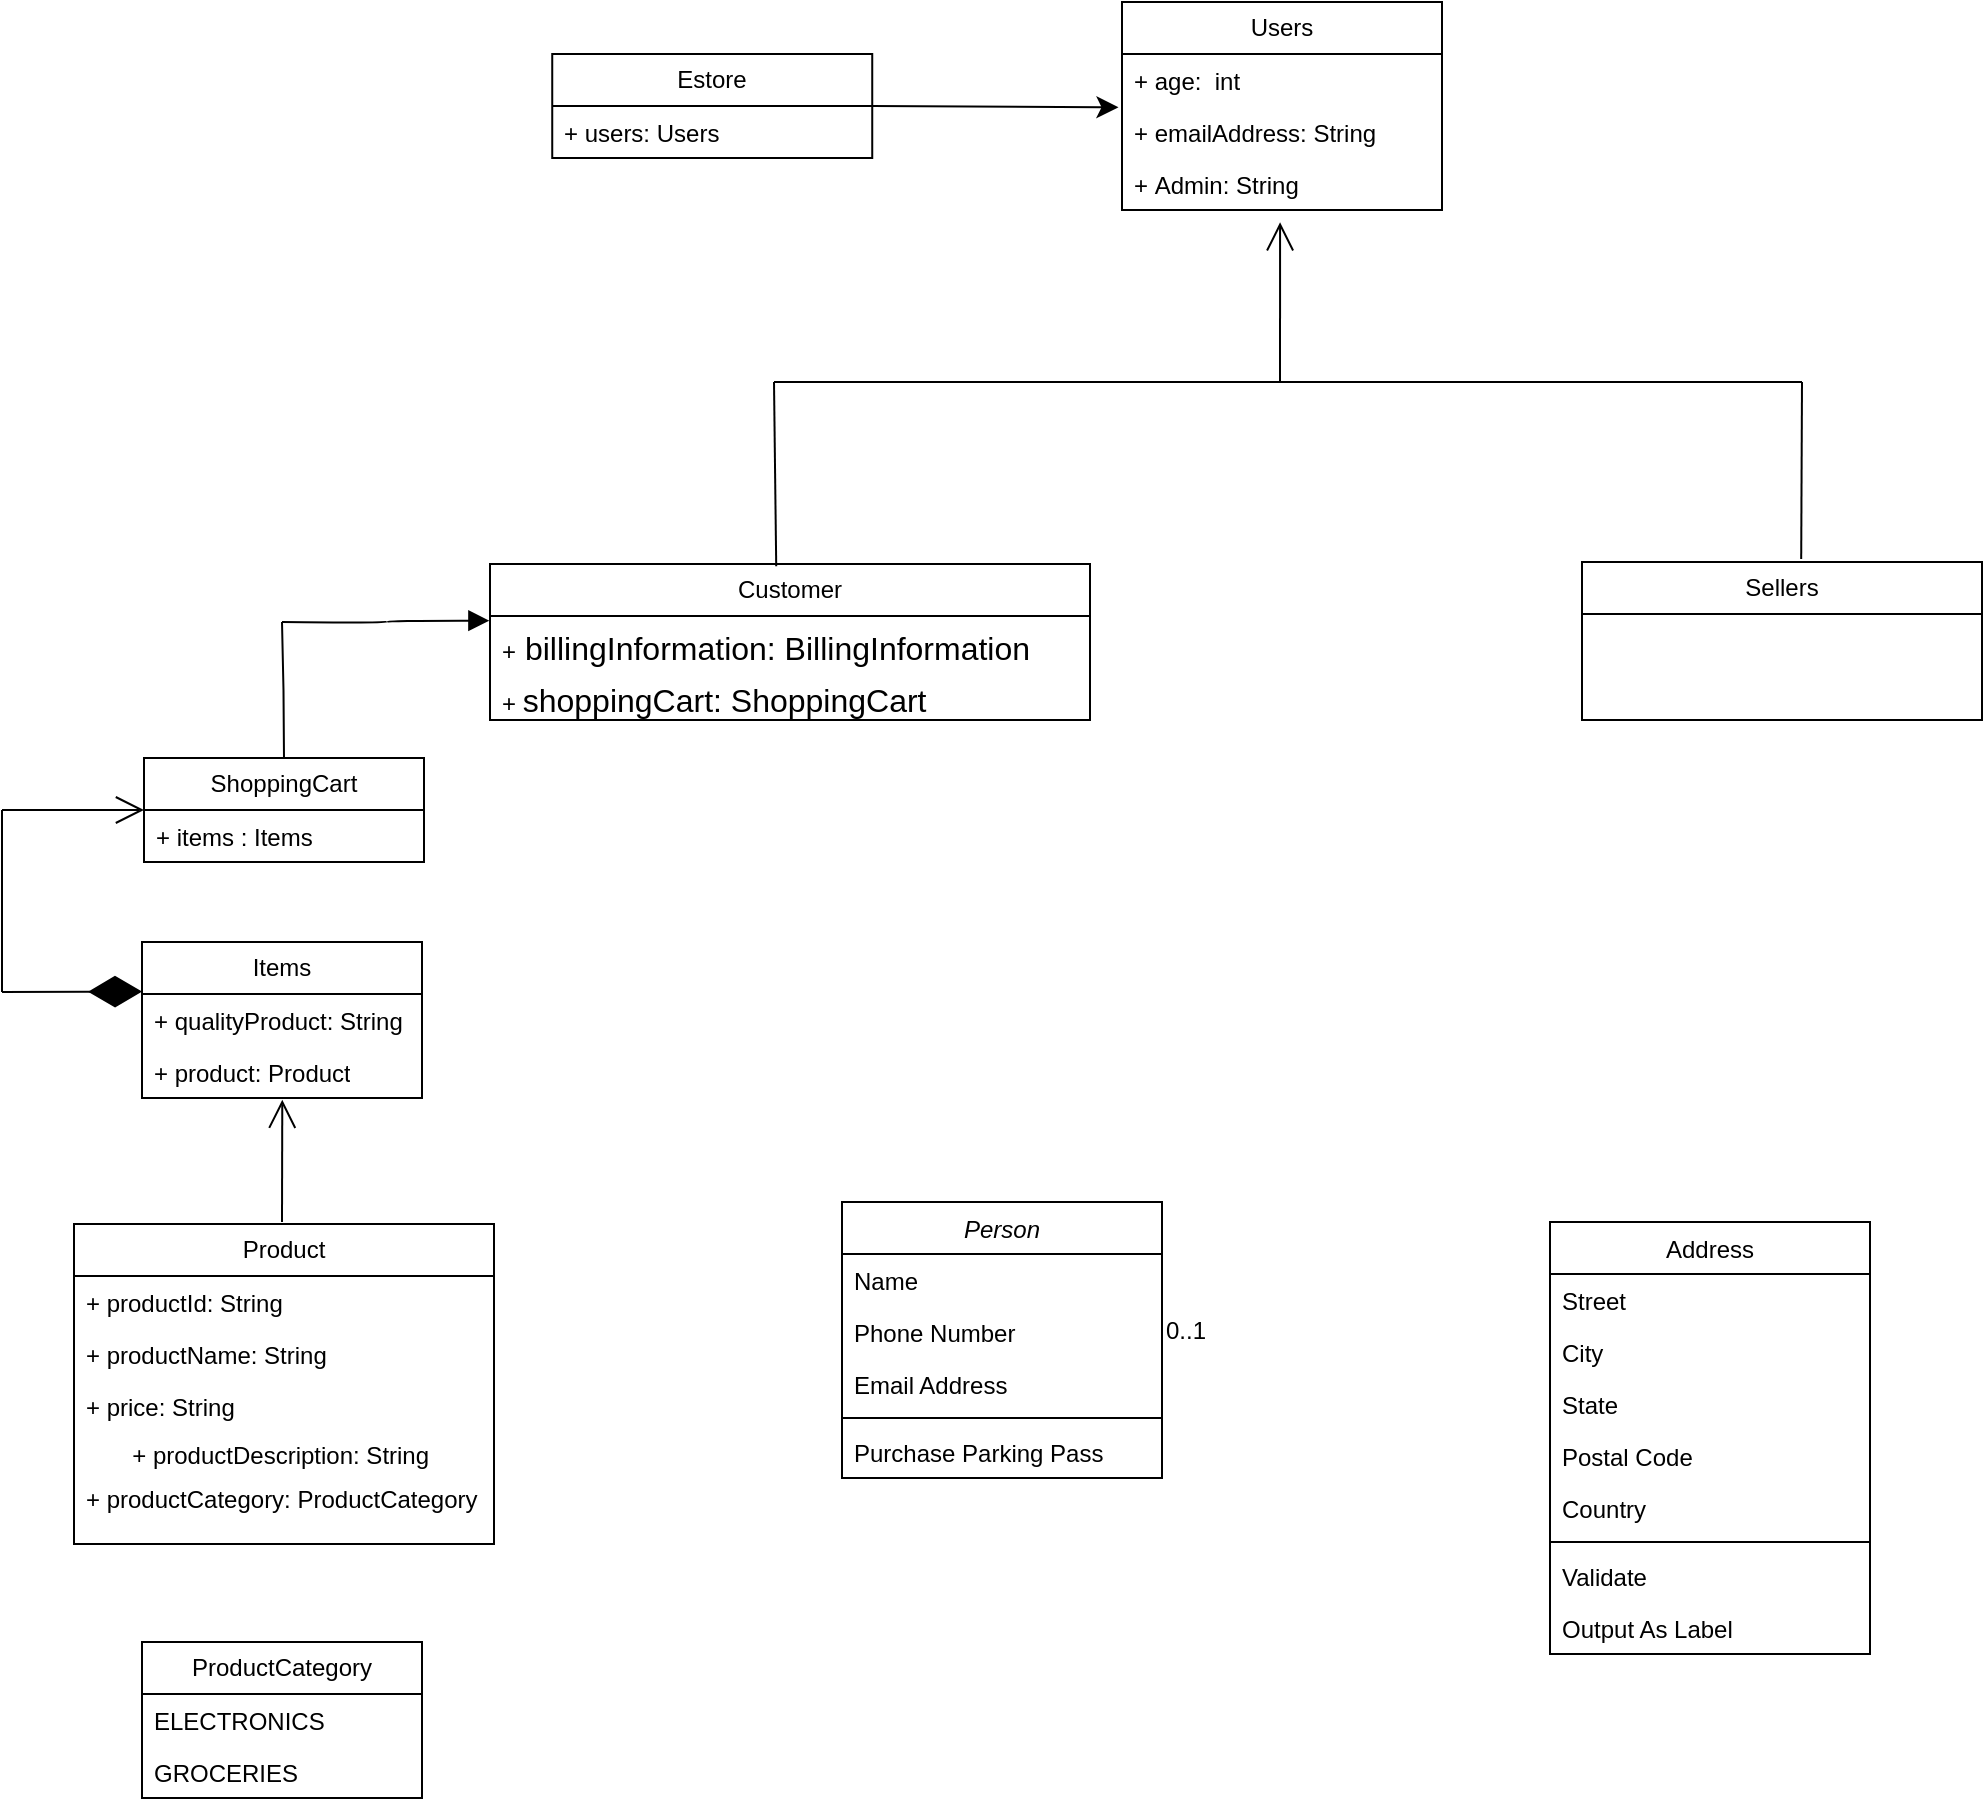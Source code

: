 <mxfile version="24.2.5" type="github">
  <diagram id="C5RBs43oDa-KdzZeNtuy" name="Page-1">
    <mxGraphModel dx="3139" dy="1468" grid="1" gridSize="10" guides="1" tooltips="1" connect="1" arrows="1" fold="1" page="1" pageScale="1" pageWidth="827" pageHeight="1169" math="0" shadow="0">
      <root>
        <mxCell id="WIyWlLk6GJQsqaUBKTNV-0" />
        <mxCell id="WIyWlLk6GJQsqaUBKTNV-1" parent="WIyWlLk6GJQsqaUBKTNV-0" />
        <mxCell id="zkfFHV4jXpPFQw0GAbJ--17" value="Address" style="swimlane;fontStyle=0;align=center;verticalAlign=top;childLayout=stackLayout;horizontal=1;startSize=26;horizontalStack=0;resizeParent=1;resizeLast=0;collapsible=1;marginBottom=0;rounded=0;shadow=0;strokeWidth=1;" parent="WIyWlLk6GJQsqaUBKTNV-1" vertex="1">
          <mxGeometry x="574" y="800" width="160" height="216" as="geometry">
            <mxRectangle x="550" y="140" width="160" height="26" as="alternateBounds" />
          </mxGeometry>
        </mxCell>
        <mxCell id="zkfFHV4jXpPFQw0GAbJ--18" value="Street" style="text;align=left;verticalAlign=top;spacingLeft=4;spacingRight=4;overflow=hidden;rotatable=0;points=[[0,0.5],[1,0.5]];portConstraint=eastwest;" parent="zkfFHV4jXpPFQw0GAbJ--17" vertex="1">
          <mxGeometry y="26" width="160" height="26" as="geometry" />
        </mxCell>
        <mxCell id="zkfFHV4jXpPFQw0GAbJ--19" value="City" style="text;align=left;verticalAlign=top;spacingLeft=4;spacingRight=4;overflow=hidden;rotatable=0;points=[[0,0.5],[1,0.5]];portConstraint=eastwest;rounded=0;shadow=0;html=0;" parent="zkfFHV4jXpPFQw0GAbJ--17" vertex="1">
          <mxGeometry y="52" width="160" height="26" as="geometry" />
        </mxCell>
        <mxCell id="zkfFHV4jXpPFQw0GAbJ--20" value="State" style="text;align=left;verticalAlign=top;spacingLeft=4;spacingRight=4;overflow=hidden;rotatable=0;points=[[0,0.5],[1,0.5]];portConstraint=eastwest;rounded=0;shadow=0;html=0;" parent="zkfFHV4jXpPFQw0GAbJ--17" vertex="1">
          <mxGeometry y="78" width="160" height="26" as="geometry" />
        </mxCell>
        <mxCell id="zkfFHV4jXpPFQw0GAbJ--21" value="Postal Code" style="text;align=left;verticalAlign=top;spacingLeft=4;spacingRight=4;overflow=hidden;rotatable=0;points=[[0,0.5],[1,0.5]];portConstraint=eastwest;rounded=0;shadow=0;html=0;" parent="zkfFHV4jXpPFQw0GAbJ--17" vertex="1">
          <mxGeometry y="104" width="160" height="26" as="geometry" />
        </mxCell>
        <mxCell id="zkfFHV4jXpPFQw0GAbJ--22" value="Country" style="text;align=left;verticalAlign=top;spacingLeft=4;spacingRight=4;overflow=hidden;rotatable=0;points=[[0,0.5],[1,0.5]];portConstraint=eastwest;rounded=0;shadow=0;html=0;" parent="zkfFHV4jXpPFQw0GAbJ--17" vertex="1">
          <mxGeometry y="130" width="160" height="26" as="geometry" />
        </mxCell>
        <mxCell id="zkfFHV4jXpPFQw0GAbJ--23" value="" style="line;html=1;strokeWidth=1;align=left;verticalAlign=middle;spacingTop=-1;spacingLeft=3;spacingRight=3;rotatable=0;labelPosition=right;points=[];portConstraint=eastwest;" parent="zkfFHV4jXpPFQw0GAbJ--17" vertex="1">
          <mxGeometry y="156" width="160" height="8" as="geometry" />
        </mxCell>
        <mxCell id="zkfFHV4jXpPFQw0GAbJ--24" value="Validate" style="text;align=left;verticalAlign=top;spacingLeft=4;spacingRight=4;overflow=hidden;rotatable=0;points=[[0,0.5],[1,0.5]];portConstraint=eastwest;" parent="zkfFHV4jXpPFQw0GAbJ--17" vertex="1">
          <mxGeometry y="164" width="160" height="26" as="geometry" />
        </mxCell>
        <mxCell id="zkfFHV4jXpPFQw0GAbJ--25" value="Output As Label" style="text;align=left;verticalAlign=top;spacingLeft=4;spacingRight=4;overflow=hidden;rotatable=0;points=[[0,0.5],[1,0.5]];portConstraint=eastwest;" parent="zkfFHV4jXpPFQw0GAbJ--17" vertex="1">
          <mxGeometry y="190" width="160" height="26" as="geometry" />
        </mxCell>
        <mxCell id="98jvWtRxm2SsTrjCTN04-0" value="Person" style="swimlane;fontStyle=2;align=center;verticalAlign=top;childLayout=stackLayout;horizontal=1;startSize=26;horizontalStack=0;resizeParent=1;resizeLast=0;collapsible=1;marginBottom=0;rounded=0;shadow=0;strokeWidth=1;" vertex="1" parent="WIyWlLk6GJQsqaUBKTNV-1">
          <mxGeometry x="220" y="790" width="160" height="138" as="geometry">
            <mxRectangle x="230" y="140" width="160" height="26" as="alternateBounds" />
          </mxGeometry>
        </mxCell>
        <mxCell id="98jvWtRxm2SsTrjCTN04-1" value="Name" style="text;align=left;verticalAlign=top;spacingLeft=4;spacingRight=4;overflow=hidden;rotatable=0;points=[[0,0.5],[1,0.5]];portConstraint=eastwest;" vertex="1" parent="98jvWtRxm2SsTrjCTN04-0">
          <mxGeometry y="26" width="160" height="26" as="geometry" />
        </mxCell>
        <mxCell id="98jvWtRxm2SsTrjCTN04-2" value="Phone Number" style="text;align=left;verticalAlign=top;spacingLeft=4;spacingRight=4;overflow=hidden;rotatable=0;points=[[0,0.5],[1,0.5]];portConstraint=eastwest;rounded=0;shadow=0;html=0;" vertex="1" parent="98jvWtRxm2SsTrjCTN04-0">
          <mxGeometry y="52" width="160" height="26" as="geometry" />
        </mxCell>
        <mxCell id="98jvWtRxm2SsTrjCTN04-3" value="Email Address" style="text;align=left;verticalAlign=top;spacingLeft=4;spacingRight=4;overflow=hidden;rotatable=0;points=[[0,0.5],[1,0.5]];portConstraint=eastwest;rounded=0;shadow=0;html=0;" vertex="1" parent="98jvWtRxm2SsTrjCTN04-0">
          <mxGeometry y="78" width="160" height="26" as="geometry" />
        </mxCell>
        <mxCell id="98jvWtRxm2SsTrjCTN04-4" value="" style="line;html=1;strokeWidth=1;align=left;verticalAlign=middle;spacingTop=-1;spacingLeft=3;spacingRight=3;rotatable=0;labelPosition=right;points=[];portConstraint=eastwest;" vertex="1" parent="98jvWtRxm2SsTrjCTN04-0">
          <mxGeometry y="104" width="160" height="8" as="geometry" />
        </mxCell>
        <mxCell id="98jvWtRxm2SsTrjCTN04-5" value="Purchase Parking Pass" style="text;align=left;verticalAlign=top;spacingLeft=4;spacingRight=4;overflow=hidden;rotatable=0;points=[[0,0.5],[1,0.5]];portConstraint=eastwest;" vertex="1" parent="98jvWtRxm2SsTrjCTN04-0">
          <mxGeometry y="112" width="160" height="26" as="geometry" />
        </mxCell>
        <mxCell id="98jvWtRxm2SsTrjCTN04-6" value="0..1" style="resizable=0;align=left;verticalAlign=bottom;labelBackgroundColor=none;fontSize=12;" connectable="0" vertex="1" parent="WIyWlLk6GJQsqaUBKTNV-1">
          <mxGeometry x="380" y="863.241" as="geometry" />
        </mxCell>
        <mxCell id="98jvWtRxm2SsTrjCTN04-18" value="" style="endArrow=classic;html=1;rounded=0;fontSize=12;startSize=8;endSize=8;curved=1;entryX=-0.011;entryY=1.026;entryDx=0;entryDy=0;exitX=1;exitY=0.5;exitDx=0;exitDy=0;entryPerimeter=0;" edge="1" parent="WIyWlLk6GJQsqaUBKTNV-1" source="98jvWtRxm2SsTrjCTN04-34" target="98jvWtRxm2SsTrjCTN04-39">
          <mxGeometry width="50" height="50" relative="1" as="geometry">
            <mxPoint x="296.16" y="180.002" as="sourcePoint" />
            <mxPoint x="360.0" y="247.668" as="targetPoint" />
          </mxGeometry>
        </mxCell>
        <mxCell id="98jvWtRxm2SsTrjCTN04-21" value="" style="endArrow=none;html=1;rounded=0;fontSize=12;startSize=8;endSize=8;curved=1;exitX=0.446;exitY=0.019;exitDx=0;exitDy=0;exitPerimeter=0;" edge="1" parent="WIyWlLk6GJQsqaUBKTNV-1">
          <mxGeometry width="50" height="50" relative="1" as="geometry">
            <mxPoint x="187.11" y="472.09" as="sourcePoint" />
            <mxPoint x="186" y="380" as="targetPoint" />
          </mxGeometry>
        </mxCell>
        <mxCell id="98jvWtRxm2SsTrjCTN04-34" value="Estore" style="swimlane;fontStyle=0;childLayout=stackLayout;horizontal=1;startSize=26;fillColor=none;horizontalStack=0;resizeParent=1;resizeParentMax=0;resizeLast=0;collapsible=1;marginBottom=0;whiteSpace=wrap;html=1;" vertex="1" parent="WIyWlLk6GJQsqaUBKTNV-1">
          <mxGeometry x="75.12" y="216" width="160" height="52" as="geometry" />
        </mxCell>
        <mxCell id="98jvWtRxm2SsTrjCTN04-35" value="+ users: Users" style="text;strokeColor=none;fillColor=none;align=left;verticalAlign=top;spacingLeft=4;spacingRight=4;overflow=hidden;rotatable=0;points=[[0,0.5],[1,0.5]];portConstraint=eastwest;whiteSpace=wrap;html=1;" vertex="1" parent="98jvWtRxm2SsTrjCTN04-34">
          <mxGeometry y="26" width="160" height="26" as="geometry" />
        </mxCell>
        <mxCell id="98jvWtRxm2SsTrjCTN04-38" value="&lt;span style=&quot;text-wrap: nowrap;&quot;&gt;Users&lt;/span&gt;" style="swimlane;fontStyle=0;childLayout=stackLayout;horizontal=1;startSize=26;fillColor=none;horizontalStack=0;resizeParent=1;resizeParentMax=0;resizeLast=0;collapsible=1;marginBottom=0;whiteSpace=wrap;html=1;" vertex="1" parent="WIyWlLk6GJQsqaUBKTNV-1">
          <mxGeometry x="360" y="190" width="160" height="104" as="geometry" />
        </mxCell>
        <mxCell id="98jvWtRxm2SsTrjCTN04-39" value="+&amp;nbsp;&lt;span style=&quot;text-wrap: nowrap;&quot;&gt;age&lt;/span&gt;:&amp;nbsp;&lt;span style=&quot;text-wrap: nowrap;&quot;&gt;&amp;nbsp;int&lt;/span&gt;" style="text;strokeColor=none;fillColor=none;align=left;verticalAlign=top;spacingLeft=4;spacingRight=4;overflow=hidden;rotatable=0;points=[[0,0.5],[1,0.5]];portConstraint=eastwest;whiteSpace=wrap;html=1;" vertex="1" parent="98jvWtRxm2SsTrjCTN04-38">
          <mxGeometry y="26" width="160" height="26" as="geometry" />
        </mxCell>
        <mxCell id="98jvWtRxm2SsTrjCTN04-40" value="+&amp;nbsp;&lt;span style=&quot;text-wrap: nowrap;&quot;&gt;emailAddress&lt;/span&gt;:&amp;nbsp;&lt;span style=&quot;text-wrap: nowrap;&quot;&gt;String&lt;/span&gt;" style="text;strokeColor=none;fillColor=none;align=left;verticalAlign=top;spacingLeft=4;spacingRight=4;overflow=hidden;rotatable=0;points=[[0,0.5],[1,0.5]];portConstraint=eastwest;whiteSpace=wrap;html=1;" vertex="1" parent="98jvWtRxm2SsTrjCTN04-38">
          <mxGeometry y="52" width="160" height="26" as="geometry" />
        </mxCell>
        <mxCell id="98jvWtRxm2SsTrjCTN04-41" value="+&amp;nbsp;&lt;span style=&quot;text-wrap: nowrap;&quot;&gt;Admin&lt;/span&gt;:&amp;nbsp;&lt;span style=&quot;text-wrap: nowrap;&quot;&gt;String&lt;/span&gt;" style="text;strokeColor=none;fillColor=none;align=left;verticalAlign=top;spacingLeft=4;spacingRight=4;overflow=hidden;rotatable=0;points=[[0,0.5],[1,0.5]];portConstraint=eastwest;whiteSpace=wrap;html=1;" vertex="1" parent="98jvWtRxm2SsTrjCTN04-38">
          <mxGeometry y="78" width="160" height="26" as="geometry" />
        </mxCell>
        <mxCell id="98jvWtRxm2SsTrjCTN04-42" value="" style="endArrow=none;html=1;edgeStyle=orthogonalEdgeStyle;rounded=0;fontSize=12;startSize=8;endSize=8;curved=1;" edge="1" parent="WIyWlLk6GJQsqaUBKTNV-1">
          <mxGeometry relative="1" as="geometry">
            <mxPoint x="186" y="380" as="sourcePoint" />
            <mxPoint x="356" y="380" as="targetPoint" />
          </mxGeometry>
        </mxCell>
        <mxCell id="98jvWtRxm2SsTrjCTN04-45" value="" style="endArrow=open;endFill=1;endSize=12;html=1;rounded=0;fontSize=12;curved=1;entryX=0.494;entryY=1.237;entryDx=0;entryDy=0;entryPerimeter=0;" edge="1" parent="WIyWlLk6GJQsqaUBKTNV-1" target="98jvWtRxm2SsTrjCTN04-41">
          <mxGeometry width="160" relative="1" as="geometry">
            <mxPoint x="439" y="380" as="sourcePoint" />
            <mxPoint x="430" y="340" as="targetPoint" />
          </mxGeometry>
        </mxCell>
        <mxCell id="98jvWtRxm2SsTrjCTN04-46" value="Sellers" style="swimlane;fontStyle=0;childLayout=stackLayout;horizontal=1;startSize=26;fillColor=none;horizontalStack=0;resizeParent=1;resizeParentMax=0;resizeLast=0;collapsible=1;marginBottom=0;whiteSpace=wrap;html=1;" vertex="1" parent="WIyWlLk6GJQsqaUBKTNV-1">
          <mxGeometry x="590" y="470" width="200" height="79" as="geometry" />
        </mxCell>
        <mxCell id="98jvWtRxm2SsTrjCTN04-50" value="" style="endArrow=none;html=1;edgeStyle=orthogonalEdgeStyle;rounded=0;fontSize=12;startSize=8;endSize=8;curved=1;" edge="1" parent="WIyWlLk6GJQsqaUBKTNV-1">
          <mxGeometry relative="1" as="geometry">
            <mxPoint x="350" y="380" as="sourcePoint" />
            <mxPoint x="550" y="380" as="targetPoint" />
          </mxGeometry>
        </mxCell>
        <mxCell id="98jvWtRxm2SsTrjCTN04-60" value="" style="endArrow=none;html=1;edgeStyle=orthogonalEdgeStyle;rounded=0;fontSize=12;startSize=8;endSize=8;curved=1;" edge="1" parent="WIyWlLk6GJQsqaUBKTNV-1">
          <mxGeometry relative="1" as="geometry">
            <mxPoint x="540" y="380" as="sourcePoint" />
            <mxPoint x="700" y="380" as="targetPoint" />
          </mxGeometry>
        </mxCell>
        <mxCell id="98jvWtRxm2SsTrjCTN04-69" value="ShoppingCart" style="swimlane;fontStyle=0;childLayout=stackLayout;horizontal=1;startSize=26;fillColor=none;horizontalStack=0;resizeParent=1;resizeParentMax=0;resizeLast=0;collapsible=1;marginBottom=0;whiteSpace=wrap;html=1;" vertex="1" parent="WIyWlLk6GJQsqaUBKTNV-1">
          <mxGeometry x="-129" y="568" width="140" height="52" as="geometry" />
        </mxCell>
        <mxCell id="98jvWtRxm2SsTrjCTN04-70" value="+ items : Items" style="text;strokeColor=none;fillColor=none;align=left;verticalAlign=top;spacingLeft=4;spacingRight=4;overflow=hidden;rotatable=0;points=[[0,0.5],[1,0.5]];portConstraint=eastwest;whiteSpace=wrap;html=1;" vertex="1" parent="98jvWtRxm2SsTrjCTN04-69">
          <mxGeometry y="26" width="140" height="26" as="geometry" />
        </mxCell>
        <mxCell id="98jvWtRxm2SsTrjCTN04-75" value="" style="endArrow=open;endFill=1;endSize=12;html=1;rounded=0;fontSize=12;curved=1;entryX=0;entryY=0.5;entryDx=0;entryDy=0;" edge="1" parent="WIyWlLk6GJQsqaUBKTNV-1" target="98jvWtRxm2SsTrjCTN04-69">
          <mxGeometry width="160" relative="1" as="geometry">
            <mxPoint x="-200" y="594" as="sourcePoint" />
            <mxPoint x="-287.9" y="590.004" as="targetPoint" />
          </mxGeometry>
        </mxCell>
        <mxCell id="98jvWtRxm2SsTrjCTN04-76" value="" style="endArrow=none;html=1;edgeStyle=orthogonalEdgeStyle;rounded=0;fontSize=12;startSize=8;endSize=8;curved=1;" edge="1" parent="WIyWlLk6GJQsqaUBKTNV-1">
          <mxGeometry relative="1" as="geometry">
            <mxPoint x="-200" y="685" as="sourcePoint" />
            <mxPoint x="-200" y="594" as="targetPoint" />
            <Array as="points">
              <mxPoint x="-200" y="619.35" />
              <mxPoint x="-200" y="619.35" />
            </Array>
          </mxGeometry>
        </mxCell>
        <mxCell id="98jvWtRxm2SsTrjCTN04-91" value="" style="endArrow=diamondThin;endFill=1;endSize=24;html=1;rounded=0;fontSize=12;curved=1;" edge="1" parent="WIyWlLk6GJQsqaUBKTNV-1">
          <mxGeometry width="160" relative="1" as="geometry">
            <mxPoint x="-200" y="685" as="sourcePoint" />
            <mxPoint x="-130" y="684.76" as="targetPoint" />
          </mxGeometry>
        </mxCell>
        <mxCell id="98jvWtRxm2SsTrjCTN04-92" value="Items" style="swimlane;fontStyle=0;childLayout=stackLayout;horizontal=1;startSize=26;fillColor=none;horizontalStack=0;resizeParent=1;resizeParentMax=0;resizeLast=0;collapsible=1;marginBottom=0;whiteSpace=wrap;html=1;" vertex="1" parent="WIyWlLk6GJQsqaUBKTNV-1">
          <mxGeometry x="-130" y="660" width="140" height="78" as="geometry" />
        </mxCell>
        <mxCell id="98jvWtRxm2SsTrjCTN04-94" value="+ qualityProduct: String" style="text;strokeColor=none;fillColor=none;align=left;verticalAlign=top;spacingLeft=4;spacingRight=4;overflow=hidden;rotatable=0;points=[[0,0.5],[1,0.5]];portConstraint=eastwest;whiteSpace=wrap;html=1;" vertex="1" parent="98jvWtRxm2SsTrjCTN04-92">
          <mxGeometry y="26" width="140" height="26" as="geometry" />
        </mxCell>
        <mxCell id="98jvWtRxm2SsTrjCTN04-95" value="+ product: Product" style="text;strokeColor=none;fillColor=none;align=left;verticalAlign=top;spacingLeft=4;spacingRight=4;overflow=hidden;rotatable=0;points=[[0,0.5],[1,0.5]];portConstraint=eastwest;whiteSpace=wrap;html=1;" vertex="1" parent="98jvWtRxm2SsTrjCTN04-92">
          <mxGeometry y="52" width="140" height="26" as="geometry" />
        </mxCell>
        <mxCell id="98jvWtRxm2SsTrjCTN04-96" value="" style="endArrow=open;endFill=1;endSize=12;html=1;rounded=0;fontSize=12;curved=1;entryX=0.501;entryY=1.302;entryDx=0;entryDy=0;entryPerimeter=0;" edge="1" parent="WIyWlLk6GJQsqaUBKTNV-1">
          <mxGeometry width="160" relative="1" as="geometry">
            <mxPoint x="-60" y="800" as="sourcePoint" />
            <mxPoint x="-59.86" y="738.852" as="targetPoint" />
          </mxGeometry>
        </mxCell>
        <mxCell id="98jvWtRxm2SsTrjCTN04-97" value="" style="endArrow=none;html=1;edgeStyle=orthogonalEdgeStyle;rounded=0;fontSize=12;startSize=8;endSize=8;curved=1;" edge="1" parent="WIyWlLk6GJQsqaUBKTNV-1" source="98jvWtRxm2SsTrjCTN04-69">
          <mxGeometry relative="1" as="geometry">
            <mxPoint x="-140" y="530" as="sourcePoint" />
            <mxPoint x="-60" y="500" as="targetPoint" />
          </mxGeometry>
        </mxCell>
        <mxCell id="98jvWtRxm2SsTrjCTN04-102" value="Product" style="swimlane;fontStyle=0;childLayout=stackLayout;horizontal=1;startSize=26;fillColor=none;horizontalStack=0;resizeParent=1;resizeParentMax=0;resizeLast=0;collapsible=1;marginBottom=0;whiteSpace=wrap;html=1;" vertex="1" parent="WIyWlLk6GJQsqaUBKTNV-1">
          <mxGeometry x="-164" y="801" width="210" height="160" as="geometry" />
        </mxCell>
        <mxCell id="98jvWtRxm2SsTrjCTN04-103" value="+ productId: String" style="text;strokeColor=none;fillColor=none;align=left;verticalAlign=top;spacingLeft=4;spacingRight=4;overflow=hidden;rotatable=0;points=[[0,0.5],[1,0.5]];portConstraint=eastwest;whiteSpace=wrap;html=1;" vertex="1" parent="98jvWtRxm2SsTrjCTN04-102">
          <mxGeometry y="26" width="210" height="26" as="geometry" />
        </mxCell>
        <mxCell id="98jvWtRxm2SsTrjCTN04-104" value="+ productName: String" style="text;strokeColor=none;fillColor=none;align=left;verticalAlign=top;spacingLeft=4;spacingRight=4;overflow=hidden;rotatable=0;points=[[0,0.5],[1,0.5]];portConstraint=eastwest;whiteSpace=wrap;html=1;" vertex="1" parent="98jvWtRxm2SsTrjCTN04-102">
          <mxGeometry y="52" width="210" height="26" as="geometry" />
        </mxCell>
        <mxCell id="98jvWtRxm2SsTrjCTN04-105" value="+ price: String" style="text;strokeColor=none;fillColor=none;align=left;verticalAlign=top;spacingLeft=4;spacingRight=4;overflow=hidden;rotatable=0;points=[[0,0.5],[1,0.5]];portConstraint=eastwest;whiteSpace=wrap;html=1;" vertex="1" parent="98jvWtRxm2SsTrjCTN04-102">
          <mxGeometry y="78" width="210" height="26" as="geometry" />
        </mxCell>
        <mxCell id="98jvWtRxm2SsTrjCTN04-112" style="edgeStyle=none;curved=1;rounded=0;orthogonalLoop=1;jettySize=auto;html=1;exitX=0.75;exitY=0;exitDx=0;exitDy=0;fontSize=12;startSize=8;endSize=8;" edge="1" parent="98jvWtRxm2SsTrjCTN04-102" source="98jvWtRxm2SsTrjCTN04-110" target="98jvWtRxm2SsTrjCTN04-110">
          <mxGeometry relative="1" as="geometry" />
        </mxCell>
        <mxCell id="98jvWtRxm2SsTrjCTN04-116" style="edgeStyle=none;curved=1;rounded=0;orthogonalLoop=1;jettySize=auto;html=1;exitX=0;exitY=1;exitDx=0;exitDy=0;fontSize=12;startSize=8;endSize=8;" edge="1" parent="98jvWtRxm2SsTrjCTN04-102" source="98jvWtRxm2SsTrjCTN04-110" target="98jvWtRxm2SsTrjCTN04-110">
          <mxGeometry relative="1" as="geometry" />
        </mxCell>
        <mxCell id="98jvWtRxm2SsTrjCTN04-117" style="edgeStyle=none;curved=1;rounded=0;orthogonalLoop=1;jettySize=auto;html=1;exitX=0.5;exitY=0;exitDx=0;exitDy=0;fontSize=12;startSize=8;endSize=8;" edge="1" parent="98jvWtRxm2SsTrjCTN04-102" source="98jvWtRxm2SsTrjCTN04-110" target="98jvWtRxm2SsTrjCTN04-110">
          <mxGeometry relative="1" as="geometry" />
        </mxCell>
        <mxCell id="98jvWtRxm2SsTrjCTN04-110" value="&lt;div style=&quot;text-align: left;&quot;&gt;&lt;span style=&quot;font-size: 12px;&quot;&gt;+ productDescription: String&amp;nbsp;&lt;/span&gt;&lt;br&gt;&lt;/div&gt;" style="text;html=1;align=center;verticalAlign=middle;whiteSpace=wrap;rounded=0;fontSize=16;" vertex="1" parent="98jvWtRxm2SsTrjCTN04-102">
          <mxGeometry y="104" width="210" height="20" as="geometry" />
        </mxCell>
        <mxCell id="98jvWtRxm2SsTrjCTN04-119" value="+ productCategory: ProductCategory" style="text;strokeColor=none;fillColor=none;align=left;verticalAlign=top;spacingLeft=4;spacingRight=4;overflow=hidden;rotatable=0;points=[[0,0.5],[1,0.5]];portConstraint=eastwest;whiteSpace=wrap;html=1;" vertex="1" parent="98jvWtRxm2SsTrjCTN04-102">
          <mxGeometry y="124" width="210" height="36" as="geometry" />
        </mxCell>
        <mxCell id="98jvWtRxm2SsTrjCTN04-114" value="" style="endArrow=block;endFill=1;html=1;edgeStyle=orthogonalEdgeStyle;align=left;verticalAlign=top;rounded=0;fontSize=12;startSize=8;endSize=8;curved=1;entryX=-0.001;entryY=0.09;entryDx=0;entryDy=0;entryPerimeter=0;" edge="1" parent="WIyWlLk6GJQsqaUBKTNV-1" target="98jvWtRxm2SsTrjCTN04-128">
          <mxGeometry x="-1" relative="1" as="geometry">
            <mxPoint x="-60" y="500" as="sourcePoint" />
            <mxPoint x="40" y="500" as="targetPoint" />
          </mxGeometry>
        </mxCell>
        <mxCell id="98jvWtRxm2SsTrjCTN04-118" value="ProductCategory" style="swimlane;fontStyle=0;childLayout=stackLayout;horizontal=1;startSize=26;fillColor=none;horizontalStack=0;resizeParent=1;resizeParentMax=0;resizeLast=0;collapsible=1;marginBottom=0;whiteSpace=wrap;html=1;" vertex="1" parent="WIyWlLk6GJQsqaUBKTNV-1">
          <mxGeometry x="-130" y="1010" width="140" height="78" as="geometry" />
        </mxCell>
        <mxCell id="98jvWtRxm2SsTrjCTN04-120" value="ELECTRONICS" style="text;strokeColor=none;fillColor=none;align=left;verticalAlign=top;spacingLeft=4;spacingRight=4;overflow=hidden;rotatable=0;points=[[0,0.5],[1,0.5]];portConstraint=eastwest;whiteSpace=wrap;html=1;" vertex="1" parent="98jvWtRxm2SsTrjCTN04-118">
          <mxGeometry y="26" width="140" height="26" as="geometry" />
        </mxCell>
        <mxCell id="98jvWtRxm2SsTrjCTN04-121" value="GROCERIES" style="text;strokeColor=none;fillColor=none;align=left;verticalAlign=top;spacingLeft=4;spacingRight=4;overflow=hidden;rotatable=0;points=[[0,0.5],[1,0.5]];portConstraint=eastwest;whiteSpace=wrap;html=1;" vertex="1" parent="98jvWtRxm2SsTrjCTN04-118">
          <mxGeometry y="52" width="140" height="26" as="geometry" />
        </mxCell>
        <mxCell id="98jvWtRxm2SsTrjCTN04-127" value="Customer" style="swimlane;fontStyle=0;childLayout=stackLayout;horizontal=1;startSize=26;fillColor=none;horizontalStack=0;resizeParent=1;resizeParentMax=0;resizeLast=0;collapsible=1;marginBottom=0;whiteSpace=wrap;html=1;" vertex="1" parent="WIyWlLk6GJQsqaUBKTNV-1">
          <mxGeometry x="44" y="471" width="300" height="78" as="geometry" />
        </mxCell>
        <mxCell id="98jvWtRxm2SsTrjCTN04-128" value="+&lt;span style=&quot;font-size: 16px; text-align: center; text-wrap: nowrap;&quot;&gt;&amp;nbsp;billingInformation: BillingInformation&amp;nbsp;&lt;/span&gt;" style="text;strokeColor=none;fillColor=none;align=left;verticalAlign=top;spacingLeft=4;spacingRight=4;overflow=hidden;rotatable=0;points=[[0,0.5],[1,0.5]];portConstraint=eastwest;whiteSpace=wrap;html=1;" vertex="1" parent="98jvWtRxm2SsTrjCTN04-127">
          <mxGeometry y="26" width="300" height="26" as="geometry" />
        </mxCell>
        <mxCell id="98jvWtRxm2SsTrjCTN04-129" value="+&amp;nbsp;&lt;span style=&quot;font-size: 16px; text-align: center; text-wrap: nowrap;&quot;&gt;shoppingCart: ShoppingCart&amp;nbsp;&lt;/span&gt;" style="text;strokeColor=none;fillColor=none;align=left;verticalAlign=top;spacingLeft=4;spacingRight=4;overflow=hidden;rotatable=0;points=[[0,0.5],[1,0.5]];portConstraint=eastwest;whiteSpace=wrap;html=1;" vertex="1" parent="98jvWtRxm2SsTrjCTN04-127">
          <mxGeometry y="52" width="300" height="26" as="geometry" />
        </mxCell>
        <mxCell id="98jvWtRxm2SsTrjCTN04-132" value="" style="endArrow=none;html=1;edgeStyle=orthogonalEdgeStyle;rounded=0;fontSize=12;startSize=8;endSize=8;curved=1;exitX=0.548;exitY=-0.019;exitDx=0;exitDy=0;exitPerimeter=0;" edge="1" parent="WIyWlLk6GJQsqaUBKTNV-1" source="98jvWtRxm2SsTrjCTN04-46">
          <mxGeometry relative="1" as="geometry">
            <mxPoint x="610" y="430" as="sourcePoint" />
            <mxPoint x="700" y="380" as="targetPoint" />
          </mxGeometry>
        </mxCell>
      </root>
    </mxGraphModel>
  </diagram>
</mxfile>
